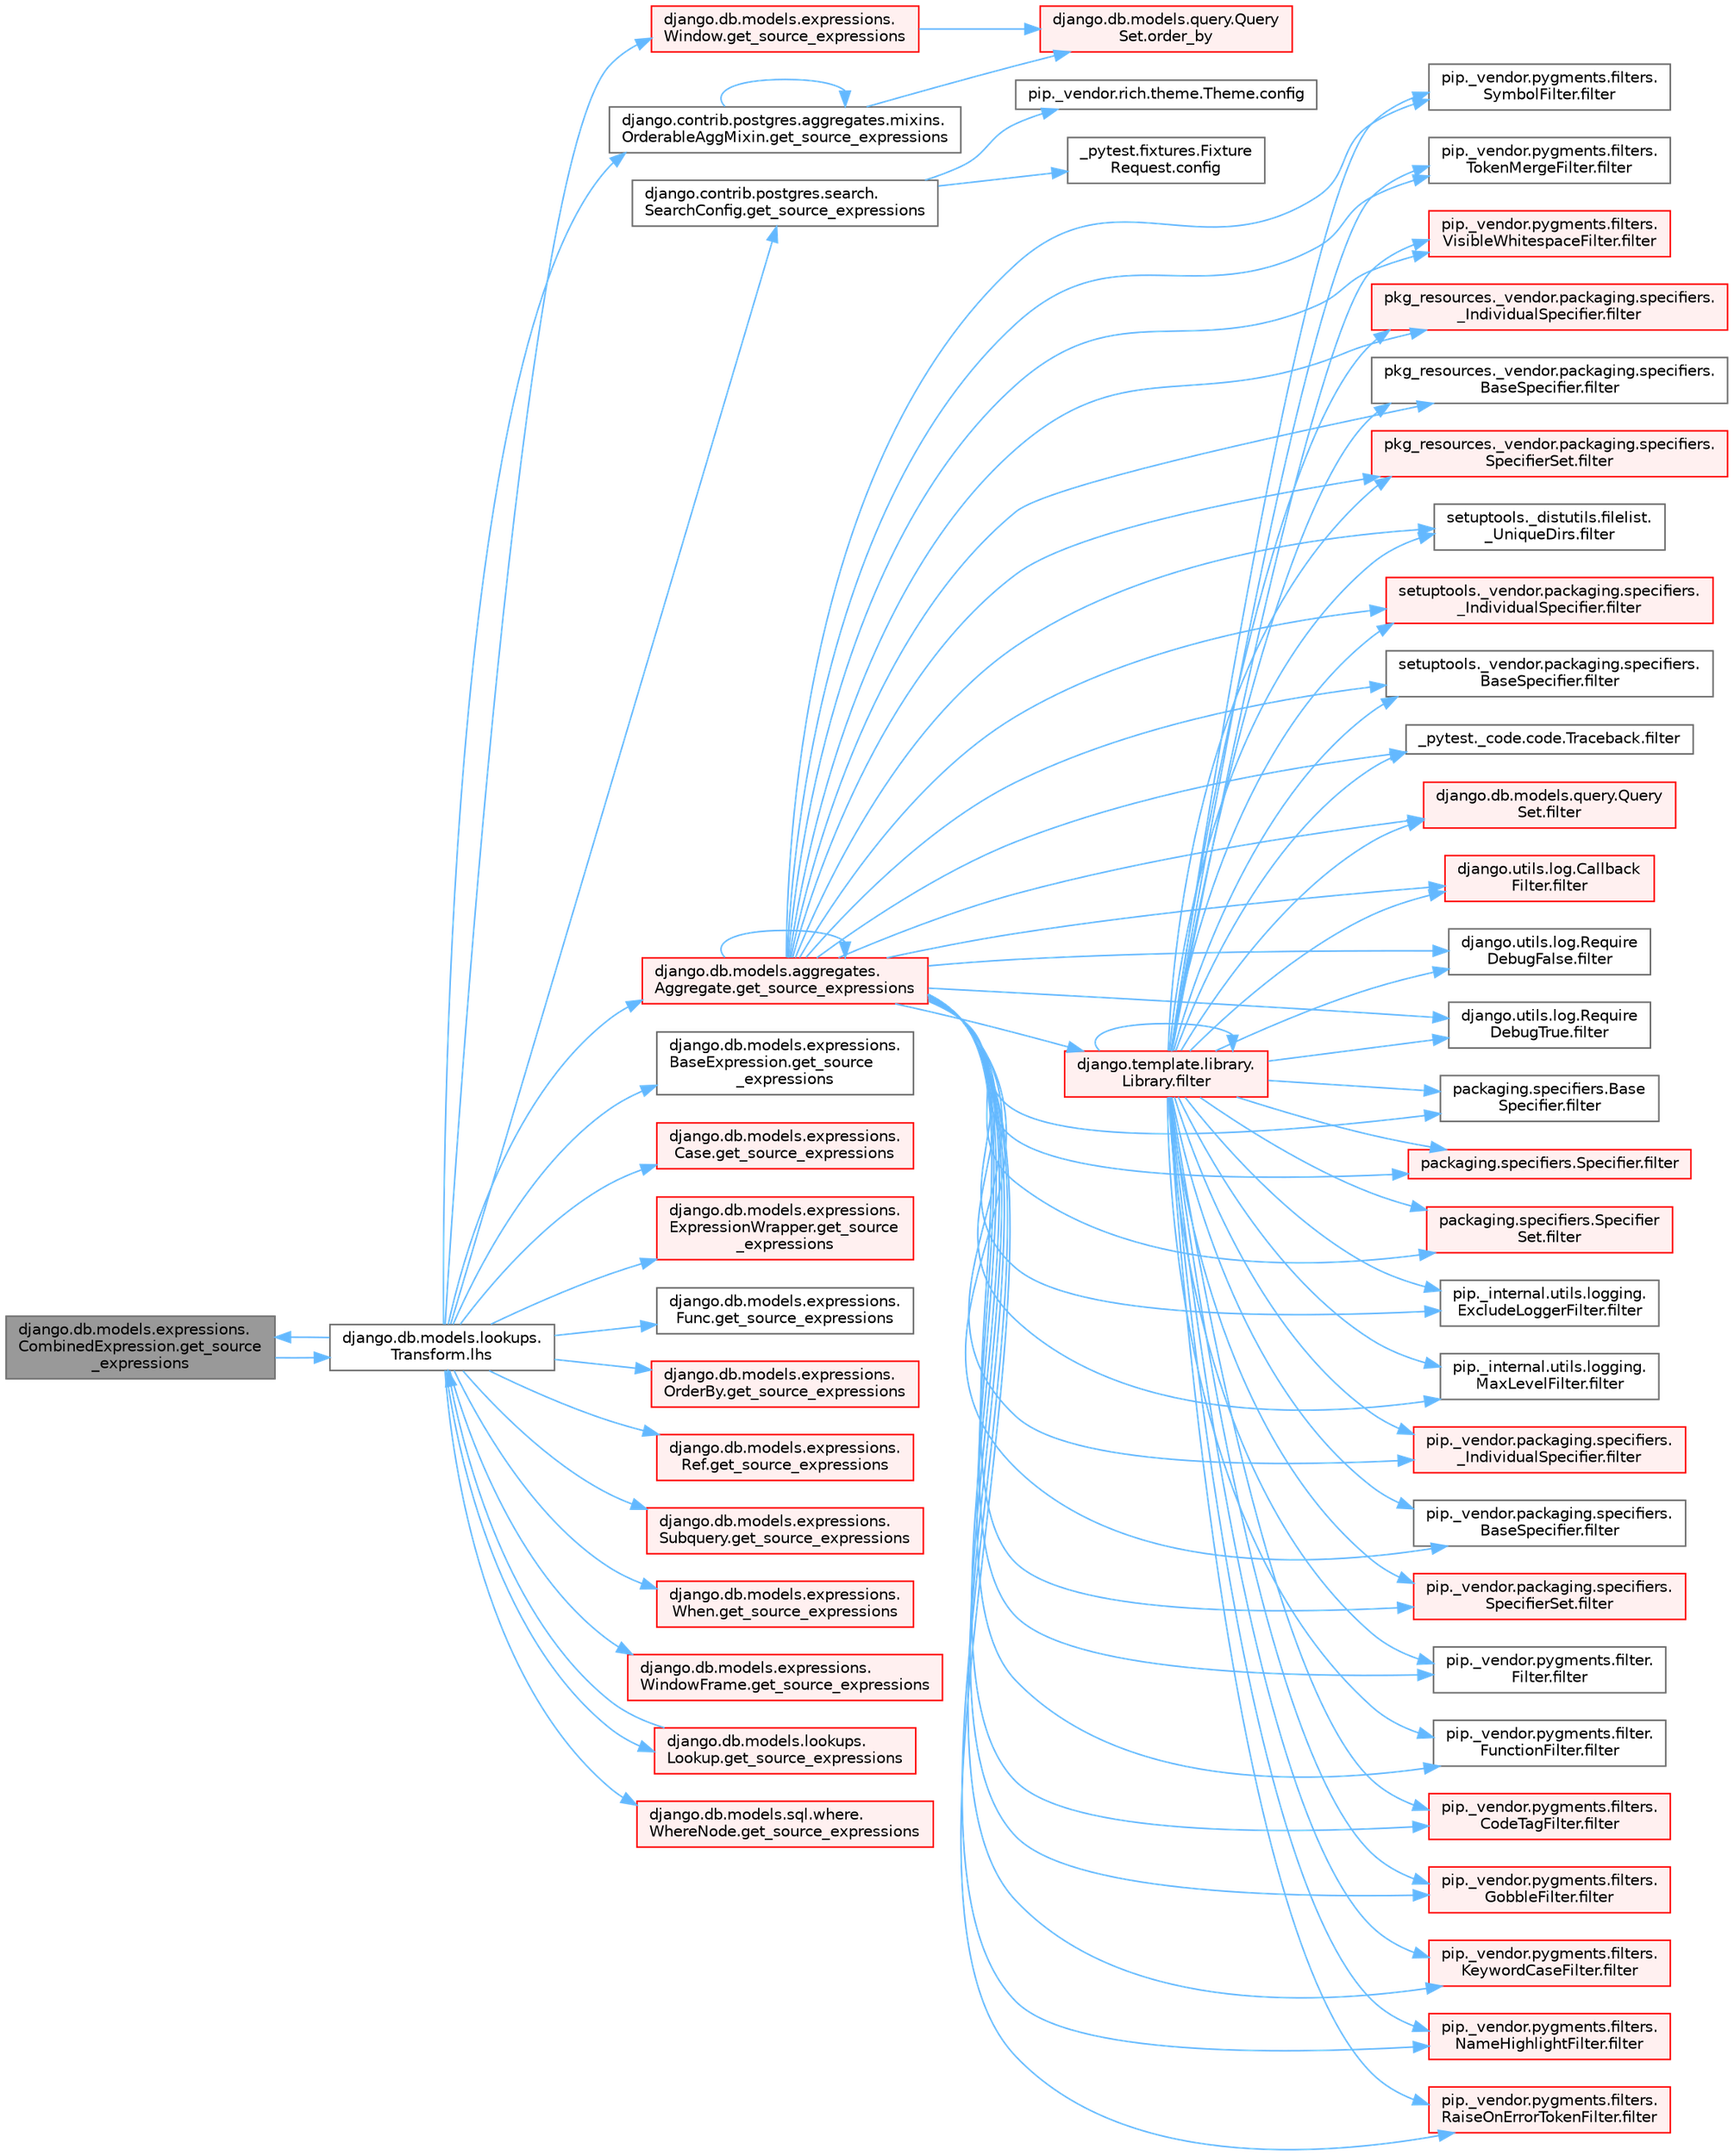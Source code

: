 digraph "django.db.models.expressions.CombinedExpression.get_source_expressions"
{
 // LATEX_PDF_SIZE
  bgcolor="transparent";
  edge [fontname=Helvetica,fontsize=10,labelfontname=Helvetica,labelfontsize=10];
  node [fontname=Helvetica,fontsize=10,shape=box,height=0.2,width=0.4];
  rankdir="LR";
  Node1 [id="Node000001",label="django.db.models.expressions.\lCombinedExpression.get_source\l_expressions",height=0.2,width=0.4,color="gray40", fillcolor="grey60", style="filled", fontcolor="black",tooltip=" "];
  Node1 -> Node2 [id="edge1_Node000001_Node000002",color="steelblue1",style="solid",tooltip=" "];
  Node2 [id="Node000002",label="django.db.models.lookups.\lTransform.lhs",height=0.2,width=0.4,color="grey40", fillcolor="white", style="filled",URL="$classdjango_1_1db_1_1models_1_1lookups_1_1_transform.html#ac0ce01e192abd1a739a4c77fcc8a1bf9",tooltip=" "];
  Node2 -> Node3 [id="edge2_Node000002_Node000003",color="steelblue1",style="solid",tooltip=" "];
  Node3 [id="Node000003",label="django.contrib.postgres.aggregates.mixins.\lOrderableAggMixin.get_source_expressions",height=0.2,width=0.4,color="grey40", fillcolor="white", style="filled",URL="$classdjango_1_1contrib_1_1postgres_1_1aggregates_1_1mixins_1_1_orderable_agg_mixin.html#abed9d6bb5142aafc8b77ac03f9d7a989",tooltip=" "];
  Node3 -> Node3 [id="edge3_Node000003_Node000003",color="steelblue1",style="solid",tooltip=" "];
  Node3 -> Node4 [id="edge4_Node000003_Node000004",color="steelblue1",style="solid",tooltip=" "];
  Node4 [id="Node000004",label="django.db.models.query.Query\lSet.order_by",height=0.2,width=0.4,color="red", fillcolor="#FFF0F0", style="filled",URL="$classdjango_1_1db_1_1models_1_1query_1_1_query_set.html#a2ad2bc4491b372d7fb5ad808262e6f01",tooltip=" "];
  Node2 -> Node20 [id="edge5_Node000002_Node000020",color="steelblue1",style="solid",tooltip=" "];
  Node20 [id="Node000020",label="django.contrib.postgres.search.\lSearchConfig.get_source_expressions",height=0.2,width=0.4,color="grey40", fillcolor="white", style="filled",URL="$classdjango_1_1contrib_1_1postgres_1_1search_1_1_search_config.html#a2c17d4dfedc6381528df8a0a1b3751bf",tooltip=" "];
  Node20 -> Node21 [id="edge6_Node000020_Node000021",color="steelblue1",style="solid",tooltip=" "];
  Node21 [id="Node000021",label="_pytest.fixtures.Fixture\lRequest.config",height=0.2,width=0.4,color="grey40", fillcolor="white", style="filled",URL="$class__pytest_1_1fixtures_1_1_fixture_request.html#a9ed7b83923283e6cc50ae1c56f68b36d",tooltip=" "];
  Node20 -> Node22 [id="edge7_Node000020_Node000022",color="steelblue1",style="solid",tooltip=" "];
  Node22 [id="Node000022",label="pip._vendor.rich.theme.Theme.config",height=0.2,width=0.4,color="grey40", fillcolor="white", style="filled",URL="$classpip_1_1__vendor_1_1rich_1_1theme_1_1_theme.html#a66944133178df92a2cc2793b6053a2ea",tooltip=" "];
  Node2 -> Node23 [id="edge8_Node000002_Node000023",color="steelblue1",style="solid",tooltip=" "];
  Node23 [id="Node000023",label="django.db.models.aggregates.\lAggregate.get_source_expressions",height=0.2,width=0.4,color="red", fillcolor="#FFF0F0", style="filled",URL="$classdjango_1_1db_1_1models_1_1aggregates_1_1_aggregate.html#a4a47839518c013f780a931e4bcf2d4f1",tooltip=" "];
  Node23 -> Node24 [id="edge9_Node000023_Node000024",color="steelblue1",style="solid",tooltip=" "];
  Node24 [id="Node000024",label="_pytest._code.code.Traceback.filter",height=0.2,width=0.4,color="grey40", fillcolor="white", style="filled",URL="$class__pytest_1_1__code_1_1code_1_1_traceback.html#a55d326907d5380a46c4d3e52f002d33f",tooltip=" "];
  Node23 -> Node25 [id="edge10_Node000023_Node000025",color="steelblue1",style="solid",tooltip=" "];
  Node25 [id="Node000025",label="django.db.models.query.Query\lSet.filter",height=0.2,width=0.4,color="red", fillcolor="#FFF0F0", style="filled",URL="$classdjango_1_1db_1_1models_1_1query_1_1_query_set.html#a9c23f79ac5a5310d628b025b5ab7b7c5",tooltip=" "];
  Node23 -> Node28 [id="edge11_Node000023_Node000028",color="steelblue1",style="solid",tooltip=" "];
  Node28 [id="Node000028",label="django.template.library.\lLibrary.filter",height=0.2,width=0.4,color="red", fillcolor="#FFF0F0", style="filled",URL="$classdjango_1_1template_1_1library_1_1_library.html#ac67bb1211ffc0354d5bf33029a58aa43",tooltip=" "];
  Node28 -> Node24 [id="edge12_Node000028_Node000024",color="steelblue1",style="solid",tooltip=" "];
  Node28 -> Node25 [id="edge13_Node000028_Node000025",color="steelblue1",style="solid",tooltip=" "];
  Node28 -> Node28 [id="edge14_Node000028_Node000028",color="steelblue1",style="solid",tooltip=" "];
  Node28 -> Node29 [id="edge15_Node000028_Node000029",color="steelblue1",style="solid",tooltip=" "];
  Node29 [id="Node000029",label="django.utils.log.Callback\lFilter.filter",height=0.2,width=0.4,color="red", fillcolor="#FFF0F0", style="filled",URL="$classdjango_1_1utils_1_1log_1_1_callback_filter.html#acd2761b2200a4e66f4bd5b729ac43db2",tooltip=" "];
  Node28 -> Node35 [id="edge16_Node000028_Node000035",color="steelblue1",style="solid",tooltip=" "];
  Node35 [id="Node000035",label="django.utils.log.Require\lDebugFalse.filter",height=0.2,width=0.4,color="grey40", fillcolor="white", style="filled",URL="$classdjango_1_1utils_1_1log_1_1_require_debug_false.html#a42e51835198458e09fb949a7af83bef8",tooltip=" "];
  Node28 -> Node36 [id="edge17_Node000028_Node000036",color="steelblue1",style="solid",tooltip=" "];
  Node36 [id="Node000036",label="django.utils.log.Require\lDebugTrue.filter",height=0.2,width=0.4,color="grey40", fillcolor="white", style="filled",URL="$classdjango_1_1utils_1_1log_1_1_require_debug_true.html#a8e1e027eea730028f70556810076c0e8",tooltip=" "];
  Node28 -> Node37 [id="edge18_Node000028_Node000037",color="steelblue1",style="solid",tooltip=" "];
  Node37 [id="Node000037",label="packaging.specifiers.Base\lSpecifier.filter",height=0.2,width=0.4,color="grey40", fillcolor="white", style="filled",URL="$classpackaging_1_1specifiers_1_1_base_specifier.html#aa87c3c882d19a56dd1f949c4b1bde70d",tooltip=" "];
  Node28 -> Node38 [id="edge19_Node000028_Node000038",color="steelblue1",style="solid",tooltip=" "];
  Node38 [id="Node000038",label="packaging.specifiers.Specifier.filter",height=0.2,width=0.4,color="red", fillcolor="#FFF0F0", style="filled",URL="$classpackaging_1_1specifiers_1_1_specifier.html#a22d9e14c5343d89e742b098b6d7997f7",tooltip=" "];
  Node28 -> Node79 [id="edge20_Node000028_Node000079",color="steelblue1",style="solid",tooltip=" "];
  Node79 [id="Node000079",label="packaging.specifiers.Specifier\lSet.filter",height=0.2,width=0.4,color="red", fillcolor="#FFF0F0", style="filled",URL="$classpackaging_1_1specifiers_1_1_specifier_set.html#a65b70b2cc0c5bad34b31461955a36d87",tooltip=" "];
  Node28 -> Node110 [id="edge21_Node000028_Node000110",color="steelblue1",style="solid",tooltip=" "];
  Node110 [id="Node000110",label="pip._internal.utils.logging.\lExcludeLoggerFilter.filter",height=0.2,width=0.4,color="grey40", fillcolor="white", style="filled",URL="$classpip_1_1__internal_1_1utils_1_1logging_1_1_exclude_logger_filter.html#a633a3ddcdc0ebbb98edf2f1e0759d22a",tooltip=" "];
  Node28 -> Node111 [id="edge22_Node000028_Node000111",color="steelblue1",style="solid",tooltip=" "];
  Node111 [id="Node000111",label="pip._internal.utils.logging.\lMaxLevelFilter.filter",height=0.2,width=0.4,color="grey40", fillcolor="white", style="filled",URL="$classpip_1_1__internal_1_1utils_1_1logging_1_1_max_level_filter.html#ac46bbe4d91f47ed8f818f64d25ed2085",tooltip=" "];
  Node28 -> Node112 [id="edge23_Node000028_Node000112",color="steelblue1",style="solid",tooltip=" "];
  Node112 [id="Node000112",label="pip._vendor.packaging.specifiers.\l_IndividualSpecifier.filter",height=0.2,width=0.4,color="red", fillcolor="#FFF0F0", style="filled",URL="$classpip_1_1__vendor_1_1packaging_1_1specifiers_1_1___individual_specifier.html#a6203976cfa5ddd6a1f47f8dfe0669fd7",tooltip=" "];
  Node28 -> Node139 [id="edge24_Node000028_Node000139",color="steelblue1",style="solid",tooltip=" "];
  Node139 [id="Node000139",label="pip._vendor.packaging.specifiers.\lBaseSpecifier.filter",height=0.2,width=0.4,color="grey40", fillcolor="white", style="filled",URL="$classpip_1_1__vendor_1_1packaging_1_1specifiers_1_1_base_specifier.html#a1b2ef14b953df0cf1a317ea573d0ea5a",tooltip=" "];
  Node28 -> Node140 [id="edge25_Node000028_Node000140",color="steelblue1",style="solid",tooltip=" "];
  Node140 [id="Node000140",label="pip._vendor.packaging.specifiers.\lSpecifierSet.filter",height=0.2,width=0.4,color="red", fillcolor="#FFF0F0", style="filled",URL="$classpip_1_1__vendor_1_1packaging_1_1specifiers_1_1_specifier_set.html#a3d7a4e9a4cb787385e37d5832bcc0a64",tooltip=" "];
  Node28 -> Node141 [id="edge26_Node000028_Node000141",color="steelblue1",style="solid",tooltip=" "];
  Node141 [id="Node000141",label="pip._vendor.pygments.filter.\lFilter.filter",height=0.2,width=0.4,color="grey40", fillcolor="white", style="filled",URL="$classpip_1_1__vendor_1_1pygments_1_1filter_1_1_filter.html#a970c118f059ea361c8f184fd86c6873d",tooltip=" "];
  Node28 -> Node142 [id="edge27_Node000028_Node000142",color="steelblue1",style="solid",tooltip=" "];
  Node142 [id="Node000142",label="pip._vendor.pygments.filter.\lFunctionFilter.filter",height=0.2,width=0.4,color="grey40", fillcolor="white", style="filled",URL="$classpip_1_1__vendor_1_1pygments_1_1filter_1_1_function_filter.html#a795616d337e49ea853139b0b96d481e7",tooltip=" "];
  Node28 -> Node143 [id="edge28_Node000028_Node000143",color="steelblue1",style="solid",tooltip=" "];
  Node143 [id="Node000143",label="pip._vendor.pygments.filters.\lCodeTagFilter.filter",height=0.2,width=0.4,color="red", fillcolor="#FFF0F0", style="filled",URL="$classpip_1_1__vendor_1_1pygments_1_1filters_1_1_code_tag_filter.html#adc7f44786b4b83da74faa23a154c8843",tooltip=" "];
  Node28 -> Node145 [id="edge29_Node000028_Node000145",color="steelblue1",style="solid",tooltip=" "];
  Node145 [id="Node000145",label="pip._vendor.pygments.filters.\lGobbleFilter.filter",height=0.2,width=0.4,color="red", fillcolor="#FFF0F0", style="filled",URL="$classpip_1_1__vendor_1_1pygments_1_1filters_1_1_gobble_filter.html#a1f8e662bb1794e2924280dc6564ca148",tooltip=" "];
  Node28 -> Node1772 [id="edge30_Node000028_Node001772",color="steelblue1",style="solid",tooltip=" "];
  Node1772 [id="Node001772",label="pip._vendor.pygments.filters.\lKeywordCaseFilter.filter",height=0.2,width=0.4,color="red", fillcolor="#FFF0F0", style="filled",URL="$classpip_1_1__vendor_1_1pygments_1_1filters_1_1_keyword_case_filter.html#a328d29510b49c572e5ded82852d167c8",tooltip=" "];
  Node28 -> Node1775 [id="edge31_Node000028_Node001775",color="steelblue1",style="solid",tooltip=" "];
  Node1775 [id="Node001775",label="pip._vendor.pygments.filters.\lNameHighlightFilter.filter",height=0.2,width=0.4,color="red", fillcolor="#FFF0F0", style="filled",URL="$classpip_1_1__vendor_1_1pygments_1_1filters_1_1_name_highlight_filter.html#ae389da6c924503203acbc80c559b0043",tooltip=" "];
  Node28 -> Node1780 [id="edge32_Node000028_Node001780",color="steelblue1",style="solid",tooltip=" "];
  Node1780 [id="Node001780",label="pip._vendor.pygments.filters.\lRaiseOnErrorTokenFilter.filter",height=0.2,width=0.4,color="red", fillcolor="#FFF0F0", style="filled",URL="$classpip_1_1__vendor_1_1pygments_1_1filters_1_1_raise_on_error_token_filter.html#aacf420bb16c8d3a430b88e78ee35b253",tooltip=" "];
  Node28 -> Node1784 [id="edge33_Node000028_Node001784",color="steelblue1",style="solid",tooltip=" "];
  Node1784 [id="Node001784",label="pip._vendor.pygments.filters.\lSymbolFilter.filter",height=0.2,width=0.4,color="grey40", fillcolor="white", style="filled",URL="$classpip_1_1__vendor_1_1pygments_1_1filters_1_1_symbol_filter.html#a567de8b7e3bc5f0a87712af81fbc70c7",tooltip=" "];
  Node28 -> Node1785 [id="edge34_Node000028_Node001785",color="steelblue1",style="solid",tooltip=" "];
  Node1785 [id="Node001785",label="pip._vendor.pygments.filters.\lTokenMergeFilter.filter",height=0.2,width=0.4,color="grey40", fillcolor="white", style="filled",URL="$classpip_1_1__vendor_1_1pygments_1_1filters_1_1_token_merge_filter.html#ac3fdd8238fb6976d42540cac395a9543",tooltip=" "];
  Node28 -> Node1786 [id="edge35_Node000028_Node001786",color="steelblue1",style="solid",tooltip=" "];
  Node1786 [id="Node001786",label="pip._vendor.pygments.filters.\lVisibleWhitespaceFilter.filter",height=0.2,width=0.4,color="red", fillcolor="#FFF0F0", style="filled",URL="$classpip_1_1__vendor_1_1pygments_1_1filters_1_1_visible_whitespace_filter.html#a9a7227d129dac7d41fe5b50d9fd97b77",tooltip=" "];
  Node28 -> Node1787 [id="edge36_Node000028_Node001787",color="steelblue1",style="solid",tooltip=" "];
  Node1787 [id="Node001787",label="pkg_resources._vendor.packaging.specifiers.\l_IndividualSpecifier.filter",height=0.2,width=0.4,color="red", fillcolor="#FFF0F0", style="filled",URL="$classpkg__resources_1_1__vendor_1_1packaging_1_1specifiers_1_1___individual_specifier.html#ad284c0e05b23f4b6838266492c00fc3e",tooltip=" "];
  Node28 -> Node1788 [id="edge37_Node000028_Node001788",color="steelblue1",style="solid",tooltip=" "];
  Node1788 [id="Node001788",label="pkg_resources._vendor.packaging.specifiers.\lBaseSpecifier.filter",height=0.2,width=0.4,color="grey40", fillcolor="white", style="filled",URL="$classpkg__resources_1_1__vendor_1_1packaging_1_1specifiers_1_1_base_specifier.html#a08f789f03784e5505adfce76a34b64f0",tooltip=" "];
  Node28 -> Node1789 [id="edge38_Node000028_Node001789",color="steelblue1",style="solid",tooltip=" "];
  Node1789 [id="Node001789",label="pkg_resources._vendor.packaging.specifiers.\lSpecifierSet.filter",height=0.2,width=0.4,color="red", fillcolor="#FFF0F0", style="filled",URL="$classpkg__resources_1_1__vendor_1_1packaging_1_1specifiers_1_1_specifier_set.html#a9935b066c65c5b7849bd09a27171e1ba",tooltip=" "];
  Node28 -> Node1790 [id="edge39_Node000028_Node001790",color="steelblue1",style="solid",tooltip=" "];
  Node1790 [id="Node001790",label="setuptools._distutils.filelist.\l_UniqueDirs.filter",height=0.2,width=0.4,color="grey40", fillcolor="white", style="filled",URL="$classsetuptools_1_1__distutils_1_1filelist_1_1___unique_dirs.html#a351fccd2f8d782034811f470cf8e3815",tooltip=" "];
  Node28 -> Node1791 [id="edge40_Node000028_Node001791",color="steelblue1",style="solid",tooltip=" "];
  Node1791 [id="Node001791",label="setuptools._vendor.packaging.specifiers.\l_IndividualSpecifier.filter",height=0.2,width=0.4,color="red", fillcolor="#FFF0F0", style="filled",URL="$classsetuptools_1_1__vendor_1_1packaging_1_1specifiers_1_1___individual_specifier.html#a7f35b396bffe2a5276887eda17fd660b",tooltip=" "];
  Node28 -> Node1792 [id="edge41_Node000028_Node001792",color="steelblue1",style="solid",tooltip=" "];
  Node1792 [id="Node001792",label="setuptools._vendor.packaging.specifiers.\lBaseSpecifier.filter",height=0.2,width=0.4,color="grey40", fillcolor="white", style="filled",URL="$classsetuptools_1_1__vendor_1_1packaging_1_1specifiers_1_1_base_specifier.html#aac733c9425aa10aacb2e457c323feb1d",tooltip=" "];
  Node23 -> Node29 [id="edge42_Node000023_Node000029",color="steelblue1",style="solid",tooltip=" "];
  Node23 -> Node35 [id="edge43_Node000023_Node000035",color="steelblue1",style="solid",tooltip=" "];
  Node23 -> Node36 [id="edge44_Node000023_Node000036",color="steelblue1",style="solid",tooltip=" "];
  Node23 -> Node37 [id="edge45_Node000023_Node000037",color="steelblue1",style="solid",tooltip=" "];
  Node23 -> Node38 [id="edge46_Node000023_Node000038",color="steelblue1",style="solid",tooltip=" "];
  Node23 -> Node79 [id="edge47_Node000023_Node000079",color="steelblue1",style="solid",tooltip=" "];
  Node23 -> Node110 [id="edge48_Node000023_Node000110",color="steelblue1",style="solid",tooltip=" "];
  Node23 -> Node111 [id="edge49_Node000023_Node000111",color="steelblue1",style="solid",tooltip=" "];
  Node23 -> Node112 [id="edge50_Node000023_Node000112",color="steelblue1",style="solid",tooltip=" "];
  Node23 -> Node139 [id="edge51_Node000023_Node000139",color="steelblue1",style="solid",tooltip=" "];
  Node23 -> Node140 [id="edge52_Node000023_Node000140",color="steelblue1",style="solid",tooltip=" "];
  Node23 -> Node141 [id="edge53_Node000023_Node000141",color="steelblue1",style="solid",tooltip=" "];
  Node23 -> Node142 [id="edge54_Node000023_Node000142",color="steelblue1",style="solid",tooltip=" "];
  Node23 -> Node143 [id="edge55_Node000023_Node000143",color="steelblue1",style="solid",tooltip=" "];
  Node23 -> Node145 [id="edge56_Node000023_Node000145",color="steelblue1",style="solid",tooltip=" "];
  Node23 -> Node1772 [id="edge57_Node000023_Node001772",color="steelblue1",style="solid",tooltip=" "];
  Node23 -> Node1775 [id="edge58_Node000023_Node001775",color="steelblue1",style="solid",tooltip=" "];
  Node23 -> Node1780 [id="edge59_Node000023_Node001780",color="steelblue1",style="solid",tooltip=" "];
  Node23 -> Node1784 [id="edge60_Node000023_Node001784",color="steelblue1",style="solid",tooltip=" "];
  Node23 -> Node1785 [id="edge61_Node000023_Node001785",color="steelblue1",style="solid",tooltip=" "];
  Node23 -> Node1786 [id="edge62_Node000023_Node001786",color="steelblue1",style="solid",tooltip=" "];
  Node23 -> Node1787 [id="edge63_Node000023_Node001787",color="steelblue1",style="solid",tooltip=" "];
  Node23 -> Node1788 [id="edge64_Node000023_Node001788",color="steelblue1",style="solid",tooltip=" "];
  Node23 -> Node1789 [id="edge65_Node000023_Node001789",color="steelblue1",style="solid",tooltip=" "];
  Node23 -> Node1790 [id="edge66_Node000023_Node001790",color="steelblue1",style="solid",tooltip=" "];
  Node23 -> Node1791 [id="edge67_Node000023_Node001791",color="steelblue1",style="solid",tooltip=" "];
  Node23 -> Node1792 [id="edge68_Node000023_Node001792",color="steelblue1",style="solid",tooltip=" "];
  Node23 -> Node23 [id="edge69_Node000023_Node000023",color="steelblue1",style="solid",tooltip=" "];
  Node2 -> Node262 [id="edge70_Node000002_Node000262",color="steelblue1",style="solid",tooltip=" "];
  Node262 [id="Node000262",label="django.db.models.expressions.\lBaseExpression.get_source\l_expressions",height=0.2,width=0.4,color="grey40", fillcolor="white", style="filled",URL="$classdjango_1_1db_1_1models_1_1expressions_1_1_base_expression.html#a1a052b2bf91363cc1367dbffb2b47708",tooltip=" "];
  Node2 -> Node263 [id="edge71_Node000002_Node000263",color="steelblue1",style="solid",tooltip=" "];
  Node263 [id="Node000263",label="django.db.models.expressions.\lCase.get_source_expressions",height=0.2,width=0.4,color="red", fillcolor="#FFF0F0", style="filled",URL="$classdjango_1_1db_1_1models_1_1expressions_1_1_case.html#a342de2ff64d7b1a41e1a86d89dee51b4",tooltip=" "];
  Node2 -> Node1 [id="edge72_Node000002_Node000001",color="steelblue1",style="solid",tooltip=" "];
  Node2 -> Node270 [id="edge73_Node000002_Node000270",color="steelblue1",style="solid",tooltip=" "];
  Node270 [id="Node000270",label="django.db.models.expressions.\lExpressionWrapper.get_source\l_expressions",height=0.2,width=0.4,color="red", fillcolor="#FFF0F0", style="filled",URL="$classdjango_1_1db_1_1models_1_1expressions_1_1_expression_wrapper.html#abdd54fb24f108830588d86a69e619e8f",tooltip=" "];
  Node2 -> Node274 [id="edge74_Node000002_Node000274",color="steelblue1",style="solid",tooltip=" "];
  Node274 [id="Node000274",label="django.db.models.expressions.\lFunc.get_source_expressions",height=0.2,width=0.4,color="grey40", fillcolor="white", style="filled",URL="$classdjango_1_1db_1_1models_1_1expressions_1_1_func.html#a2edd81324f310981c50c4d7d6b02fc36",tooltip=" "];
  Node2 -> Node275 [id="edge75_Node000002_Node000275",color="steelblue1",style="solid",tooltip=" "];
  Node275 [id="Node000275",label="django.db.models.expressions.\lOrderBy.get_source_expressions",height=0.2,width=0.4,color="red", fillcolor="#FFF0F0", style="filled",URL="$classdjango_1_1db_1_1models_1_1expressions_1_1_order_by.html#aa0b698a72cab3662300d9849e2e0b2df",tooltip=" "];
  Node2 -> Node276 [id="edge76_Node000002_Node000276",color="steelblue1",style="solid",tooltip=" "];
  Node276 [id="Node000276",label="django.db.models.expressions.\lRef.get_source_expressions",height=0.2,width=0.4,color="red", fillcolor="#FFF0F0", style="filled",URL="$classdjango_1_1db_1_1models_1_1expressions_1_1_ref.html#a34966901a7ce794db70ff599b65fe2ce",tooltip=" "];
  Node2 -> Node277 [id="edge77_Node000002_Node000277",color="steelblue1",style="solid",tooltip=" "];
  Node277 [id="Node000277",label="django.db.models.expressions.\lSubquery.get_source_expressions",height=0.2,width=0.4,color="red", fillcolor="#FFF0F0", style="filled",URL="$classdjango_1_1db_1_1models_1_1expressions_1_1_subquery.html#a39b90b2b3d0ee3caf0b75571062f214e",tooltip=" "];
  Node2 -> Node278 [id="edge78_Node000002_Node000278",color="steelblue1",style="solid",tooltip=" "];
  Node278 [id="Node000278",label="django.db.models.expressions.\lWhen.get_source_expressions",height=0.2,width=0.4,color="red", fillcolor="#FFF0F0", style="filled",URL="$classdjango_1_1db_1_1models_1_1expressions_1_1_when.html#aed38e210fabf48478aed2ff00ccbdfbe",tooltip=" "];
  Node2 -> Node283 [id="edge79_Node000002_Node000283",color="steelblue1",style="solid",tooltip=" "];
  Node283 [id="Node000283",label="django.db.models.expressions.\lWindow.get_source_expressions",height=0.2,width=0.4,color="red", fillcolor="#FFF0F0", style="filled",URL="$classdjango_1_1db_1_1models_1_1expressions_1_1_window.html#a52d79e8fa282239e67f8d9cdc5112388",tooltip=" "];
  Node283 -> Node4 [id="edge80_Node000283_Node000004",color="steelblue1",style="solid",tooltip=" "];
  Node2 -> Node285 [id="edge81_Node000002_Node000285",color="steelblue1",style="solid",tooltip=" "];
  Node285 [id="Node000285",label="django.db.models.expressions.\lWindowFrame.get_source_expressions",height=0.2,width=0.4,color="red", fillcolor="#FFF0F0", style="filled",URL="$classdjango_1_1db_1_1models_1_1expressions_1_1_window_frame.html#a4b54c4c9b4c4a68308953d25703a2544",tooltip=" "];
  Node2 -> Node2897 [id="edge82_Node000002_Node002897",color="steelblue1",style="solid",tooltip=" "];
  Node2897 [id="Node002897",label="django.db.models.lookups.\lLookup.get_source_expressions",height=0.2,width=0.4,color="red", fillcolor="#FFF0F0", style="filled",URL="$classdjango_1_1db_1_1models_1_1lookups_1_1_lookup.html#ab733397a7e7276a69a7092430799a22a",tooltip=" "];
  Node2897 -> Node2 [id="edge83_Node002897_Node000002",color="steelblue1",style="solid",tooltip=" "];
  Node2 -> Node2899 [id="edge84_Node000002_Node002899",color="steelblue1",style="solid",tooltip=" "];
  Node2899 [id="Node002899",label="django.db.models.sql.where.\lWhereNode.get_source_expressions",height=0.2,width=0.4,color="red", fillcolor="#FFF0F0", style="filled",URL="$classdjango_1_1db_1_1models_1_1sql_1_1where_1_1_where_node.html#ae3155308ff1faf4914e3e7f0134f49d7",tooltip=" "];
}
